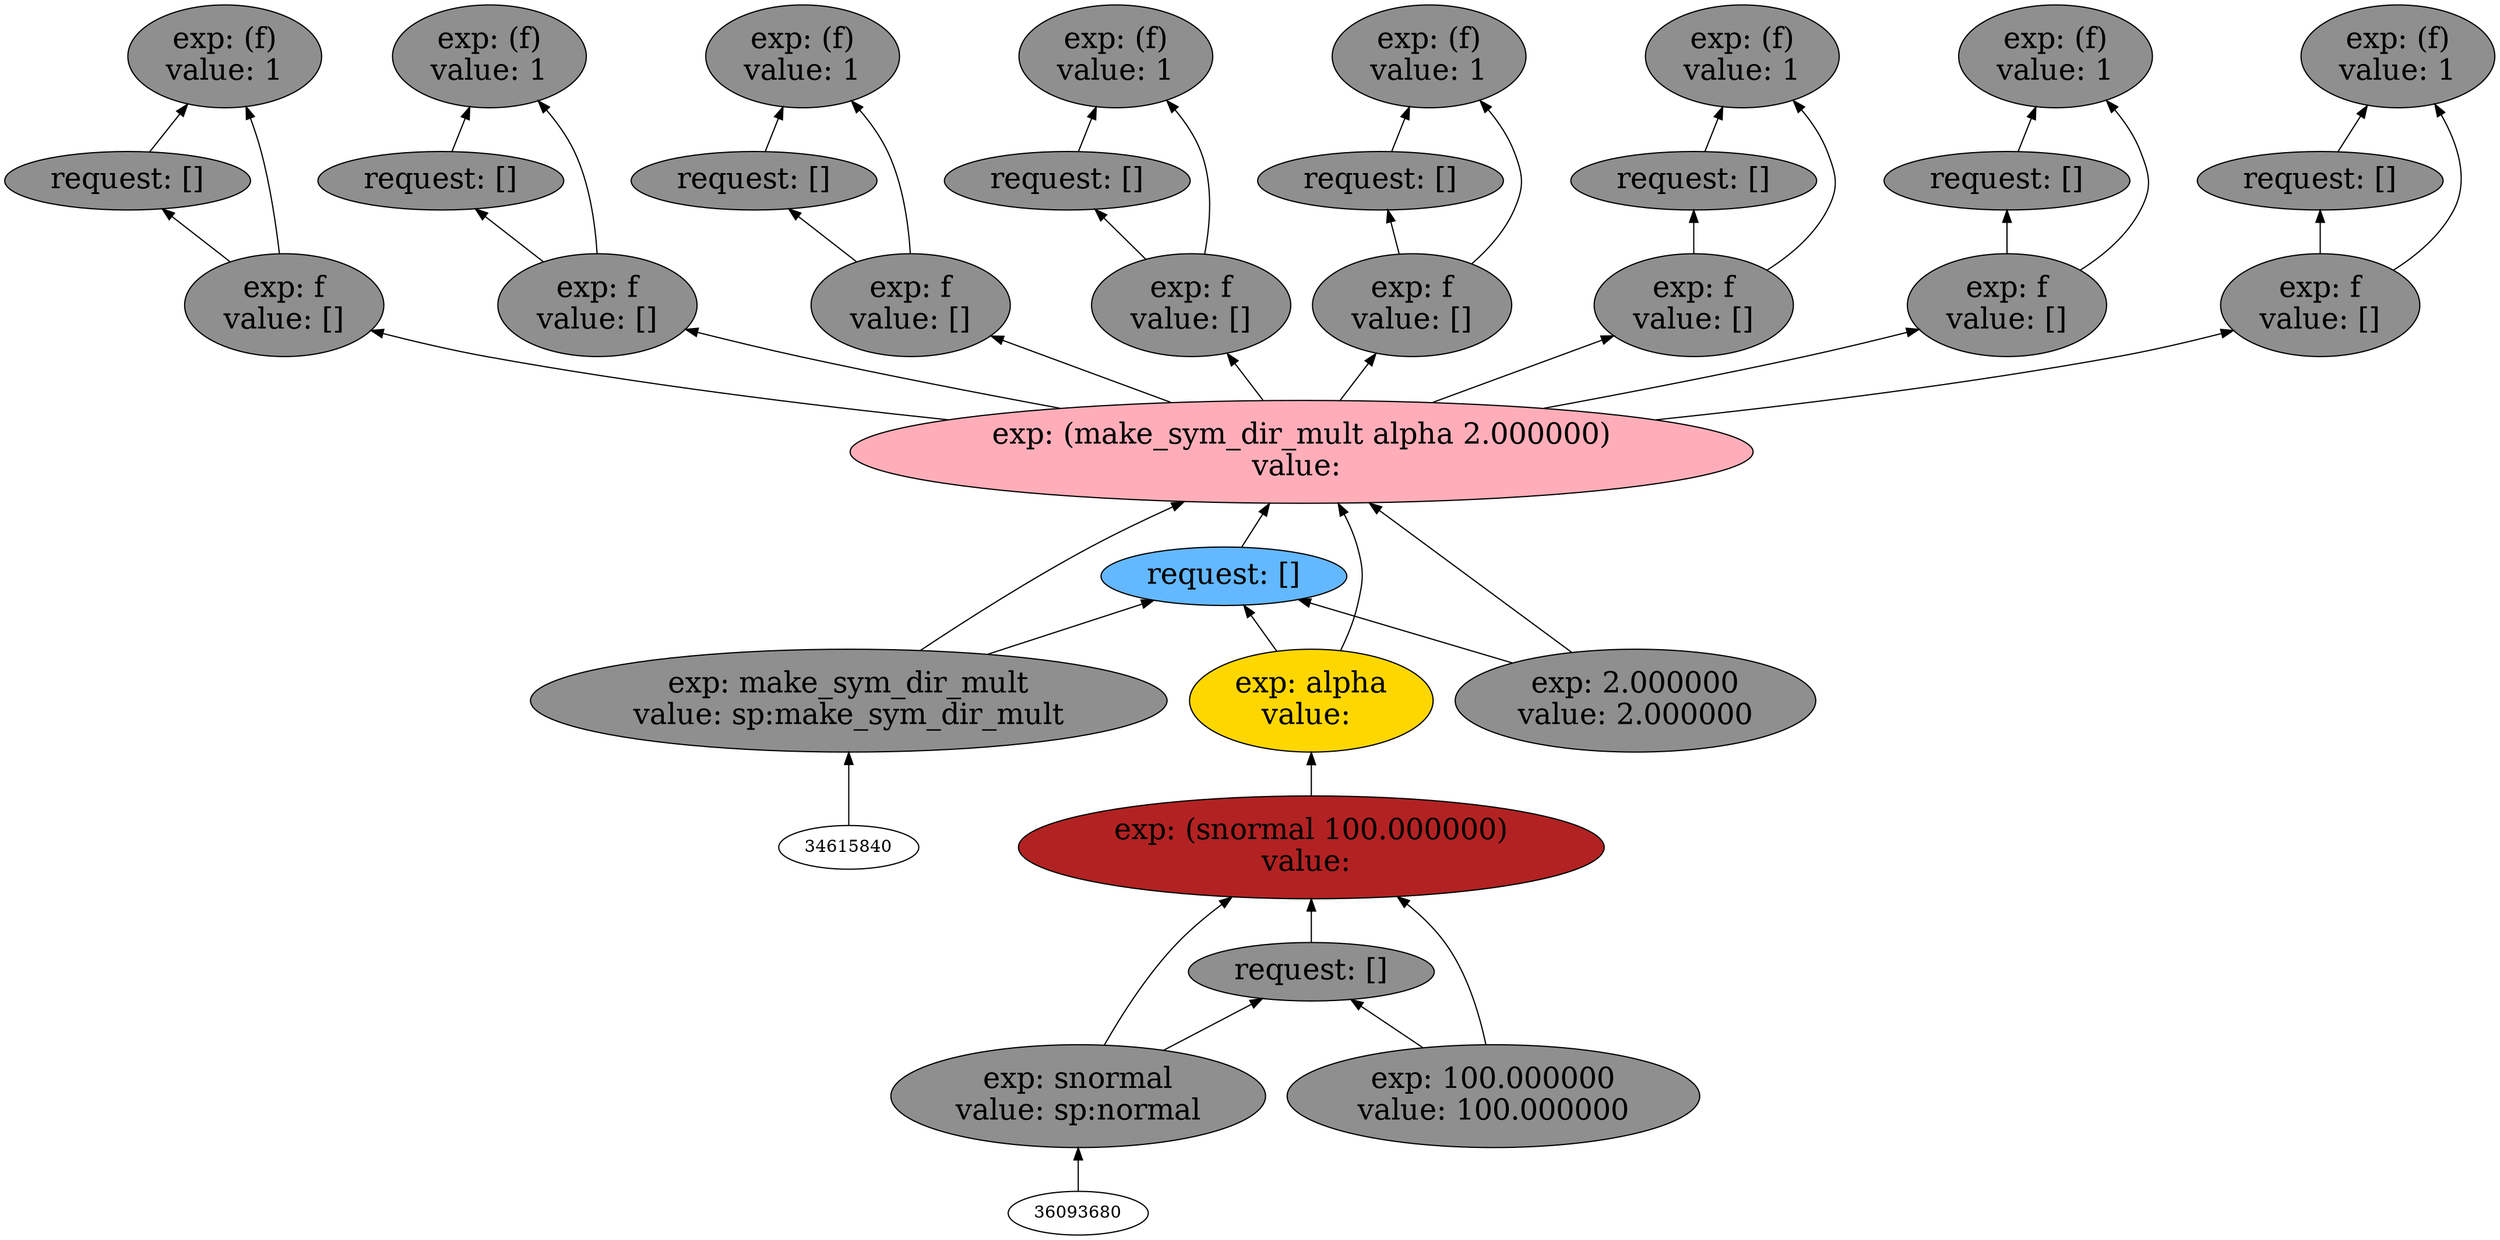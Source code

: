 digraph {
rankdir=BT
fontsize=24
subgraph clster1 {
label="Venture Families"
subgraph clster2 {
label="1"
"42447104"["fillcolor"="firebrick" "fontsize"="24" "label"="exp: (snormal 100.000000)\nvalue: " "shape"="ellipse" "style"="filled" ]
"42310096"["fillcolor"="grey56" "fontsize"="24" "label"="request: []" "shape"="ellipse" "style"="filled" ]
"42484848"["fillcolor"="grey56" "fontsize"="24" "label"="exp: snormal\nvalue: sp:normal" "shape"="ellipse" "style"="filled" ]
"42935696"["fillcolor"="grey56" "fontsize"="24" "label"="exp: 100.000000\nvalue: 100.000000" "shape"="ellipse" "style"="filled" ]
}

subgraph clster3 {
label="2"
"41591168"["fillcolor"="lightpink1" "fontsize"="24" "label"="exp: (make_sym_dir_mult alpha 2.000000)\nvalue: " "shape"="ellipse" "style"="filled" ]
"43633376"["fillcolor"="steelblue1" "fontsize"="24" "label"="request: []" "shape"="ellipse" "style"="filled" ]
"41774160"["fillcolor"="grey56" "fontsize"="24" "label"="exp: make_sym_dir_mult\nvalue: sp:make_sym_dir_mult" "shape"="ellipse" "style"="filled" ]
"43937024"["fillcolor"="gold" "fontsize"="24" "label"="exp: alpha\nvalue: " "shape"="ellipse" "style"="filled" ]
"41472864"["fillcolor"="grey56" "fontsize"="24" "label"="exp: 2.000000\nvalue: 2.000000" "shape"="ellipse" "style"="filled" ]
}

subgraph clster4 {
label="3"
"42197104"["fillcolor"="grey56" "fontsize"="24" "label"="exp: (f)\nvalue: 1" "shape"="ellipse" "style"="filled" ]
"41766944"["fillcolor"="grey56" "fontsize"="24" "label"="request: []" "shape"="ellipse" "style"="filled" ]
"41899120"["fillcolor"="grey56" "fontsize"="24" "label"="exp: f\nvalue: []" "shape"="ellipse" "style"="filled" ]
}

subgraph clster5 {
label="4"
"41502064"["fillcolor"="grey56" "fontsize"="24" "label"="exp: (f)\nvalue: 1" "shape"="ellipse" "style"="filled" ]
"41668336"["fillcolor"="grey56" "fontsize"="24" "label"="request: []" "shape"="ellipse" "style"="filled" ]
"41702848"["fillcolor"="grey56" "fontsize"="24" "label"="exp: f\nvalue: []" "shape"="ellipse" "style"="filled" ]
}

subgraph clster6 {
label="5"
"43914880"["fillcolor"="grey56" "fontsize"="24" "label"="exp: (f)\nvalue: 1" "shape"="ellipse" "style"="filled" ]
"41586192"["fillcolor"="grey56" "fontsize"="24" "label"="request: []" "shape"="ellipse" "style"="filled" ]
"43941360"["fillcolor"="grey56" "fontsize"="24" "label"="exp: f\nvalue: []" "shape"="ellipse" "style"="filled" ]
}

subgraph clster7 {
label="6"
"43963744"["fillcolor"="grey56" "fontsize"="24" "label"="exp: (f)\nvalue: 1" "shape"="ellipse" "style"="filled" ]
"35194864"["fillcolor"="grey56" "fontsize"="24" "label"="request: []" "shape"="ellipse" "style"="filled" ]
"41749504"["fillcolor"="grey56" "fontsize"="24" "label"="exp: f\nvalue: []" "shape"="ellipse" "style"="filled" ]
}

subgraph clster8 {
label="7"
"42202208"["fillcolor"="grey56" "fontsize"="24" "label"="exp: (f)\nvalue: 1" "shape"="ellipse" "style"="filled" ]
"42198992"["fillcolor"="grey56" "fontsize"="24" "label"="request: []" "shape"="ellipse" "style"="filled" ]
"41474064"["fillcolor"="grey56" "fontsize"="24" "label"="exp: f\nvalue: []" "shape"="ellipse" "style"="filled" ]
}

subgraph clster9 {
label="8"
"42295808"["fillcolor"="grey56" "fontsize"="24" "label"="exp: (f)\nvalue: 1" "shape"="ellipse" "style"="filled" ]
"42259632"["fillcolor"="grey56" "fontsize"="24" "label"="request: []" "shape"="ellipse" "style"="filled" ]
"42347008"["fillcolor"="grey56" "fontsize"="24" "label"="exp: f\nvalue: []" "shape"="ellipse" "style"="filled" ]
}

subgraph clster10 {
label="9"
"42434384"["fillcolor"="grey56" "fontsize"="24" "label"="exp: (f)\nvalue: 1" "shape"="ellipse" "style"="filled" ]
"42383184"["fillcolor"="grey56" "fontsize"="24" "label"="request: []" "shape"="ellipse" "style"="filled" ]
"42470560"["fillcolor"="grey56" "fontsize"="24" "label"="exp: f\nvalue: []" "shape"="ellipse" "style"="filled" ]
}

subgraph clster11 {
label="10"
"42546048"["fillcolor"="grey56" "fontsize"="24" "label"="exp: (f)\nvalue: 1" "shape"="ellipse" "style"="filled" ]
"42508304"["fillcolor"="grey56" "fontsize"="24" "label"="request: []" "shape"="ellipse" "style"="filled" ]
"42583792"["fillcolor"="grey56" "fontsize"="24" "label"="exp: f\nvalue: []" "shape"="ellipse" "style"="filled" ]
}

}

"41702848" -> "41502064"["arrowhead"="normal" "color"="black" "constraint"="true" "style"="solid" ]
"41702848" -> "41668336"["arrowhead"="normal" "color"="black" "constraint"="true" "style"="solid" ]
"41591168" -> "41702848"["arrowhead"="normal" "color"="black" "constraint"="true" "style"="solid" ]
"41668336" -> "41502064"["arrowhead"="normal" "color"="black" "constraint"="true" "style"="solid" ]
"41774160" -> "41591168"["arrowhead"="normal" "color"="black" "constraint"="true" "style"="solid" ]
"41774160" -> "43633376"["arrowhead"="normal" "color"="black" "constraint"="true" "style"="solid" ]
"34615840" -> "41774160"["arrowhead"="normal" "color"="black" "constraint"="true" "style"="solid" ]
"43937024" -> "41591168"["arrowhead"="normal" "color"="black" "constraint"="true" "style"="solid" ]
"43937024" -> "43633376"["arrowhead"="normal" "color"="black" "constraint"="true" "style"="solid" ]
"42447104" -> "43937024"["arrowhead"="normal" "color"="black" "constraint"="true" "style"="solid" ]
"41472864" -> "41591168"["arrowhead"="normal" "color"="black" "constraint"="true" "style"="solid" ]
"41472864" -> "43633376"["arrowhead"="normal" "color"="black" "constraint"="true" "style"="solid" ]
"43633376" -> "41591168"["arrowhead"="normal" "color"="black" "constraint"="true" "style"="solid" ]
"41899120" -> "42197104"["arrowhead"="normal" "color"="black" "constraint"="true" "style"="solid" ]
"41899120" -> "41766944"["arrowhead"="normal" "color"="black" "constraint"="true" "style"="solid" ]
"41591168" -> "41899120"["arrowhead"="normal" "color"="black" "constraint"="true" "style"="solid" ]
"41766944" -> "42197104"["arrowhead"="normal" "color"="black" "constraint"="true" "style"="solid" ]
"41474064" -> "42202208"["arrowhead"="normal" "color"="black" "constraint"="true" "style"="solid" ]
"41474064" -> "42198992"["arrowhead"="normal" "color"="black" "constraint"="true" "style"="solid" ]
"41591168" -> "41474064"["arrowhead"="normal" "color"="black" "constraint"="true" "style"="solid" ]
"42198992" -> "42202208"["arrowhead"="normal" "color"="black" "constraint"="true" "style"="solid" ]
"42347008" -> "42295808"["arrowhead"="normal" "color"="black" "constraint"="true" "style"="solid" ]
"42347008" -> "42259632"["arrowhead"="normal" "color"="black" "constraint"="true" "style"="solid" ]
"41591168" -> "42347008"["arrowhead"="normal" "color"="black" "constraint"="true" "style"="solid" ]
"42259632" -> "42295808"["arrowhead"="normal" "color"="black" "constraint"="true" "style"="solid" ]
"42470560" -> "42434384"["arrowhead"="normal" "color"="black" "constraint"="true" "style"="solid" ]
"42470560" -> "42383184"["arrowhead"="normal" "color"="black" "constraint"="true" "style"="solid" ]
"41591168" -> "42470560"["arrowhead"="normal" "color"="black" "constraint"="true" "style"="solid" ]
"42383184" -> "42434384"["arrowhead"="normal" "color"="black" "constraint"="true" "style"="solid" ]
"42484848" -> "42447104"["arrowhead"="normal" "color"="black" "constraint"="true" "style"="solid" ]
"42484848" -> "42310096"["arrowhead"="normal" "color"="black" "constraint"="true" "style"="solid" ]
"36093680" -> "42484848"["arrowhead"="normal" "color"="black" "constraint"="true" "style"="solid" ]
"42935696" -> "42447104"["arrowhead"="normal" "color"="black" "constraint"="true" "style"="solid" ]
"42935696" -> "42310096"["arrowhead"="normal" "color"="black" "constraint"="true" "style"="solid" ]
"42310096" -> "42447104"["arrowhead"="normal" "color"="black" "constraint"="true" "style"="solid" ]
"42583792" -> "42546048"["arrowhead"="normal" "color"="black" "constraint"="true" "style"="solid" ]
"42583792" -> "42508304"["arrowhead"="normal" "color"="black" "constraint"="true" "style"="solid" ]
"41591168" -> "42583792"["arrowhead"="normal" "color"="black" "constraint"="true" "style"="solid" ]
"42508304" -> "42546048"["arrowhead"="normal" "color"="black" "constraint"="true" "style"="solid" ]
"43941360" -> "43914880"["arrowhead"="normal" "color"="black" "constraint"="true" "style"="solid" ]
"43941360" -> "41586192"["arrowhead"="normal" "color"="black" "constraint"="true" "style"="solid" ]
"41591168" -> "43941360"["arrowhead"="normal" "color"="black" "constraint"="true" "style"="solid" ]
"41586192" -> "43914880"["arrowhead"="normal" "color"="black" "constraint"="true" "style"="solid" ]
"41749504" -> "43963744"["arrowhead"="normal" "color"="black" "constraint"="true" "style"="solid" ]
"41749504" -> "35194864"["arrowhead"="normal" "color"="black" "constraint"="true" "style"="solid" ]
"41591168" -> "41749504"["arrowhead"="normal" "color"="black" "constraint"="true" "style"="solid" ]
"35194864" -> "43963744"["arrowhead"="normal" "color"="black" "constraint"="true" "style"="solid" ]

}